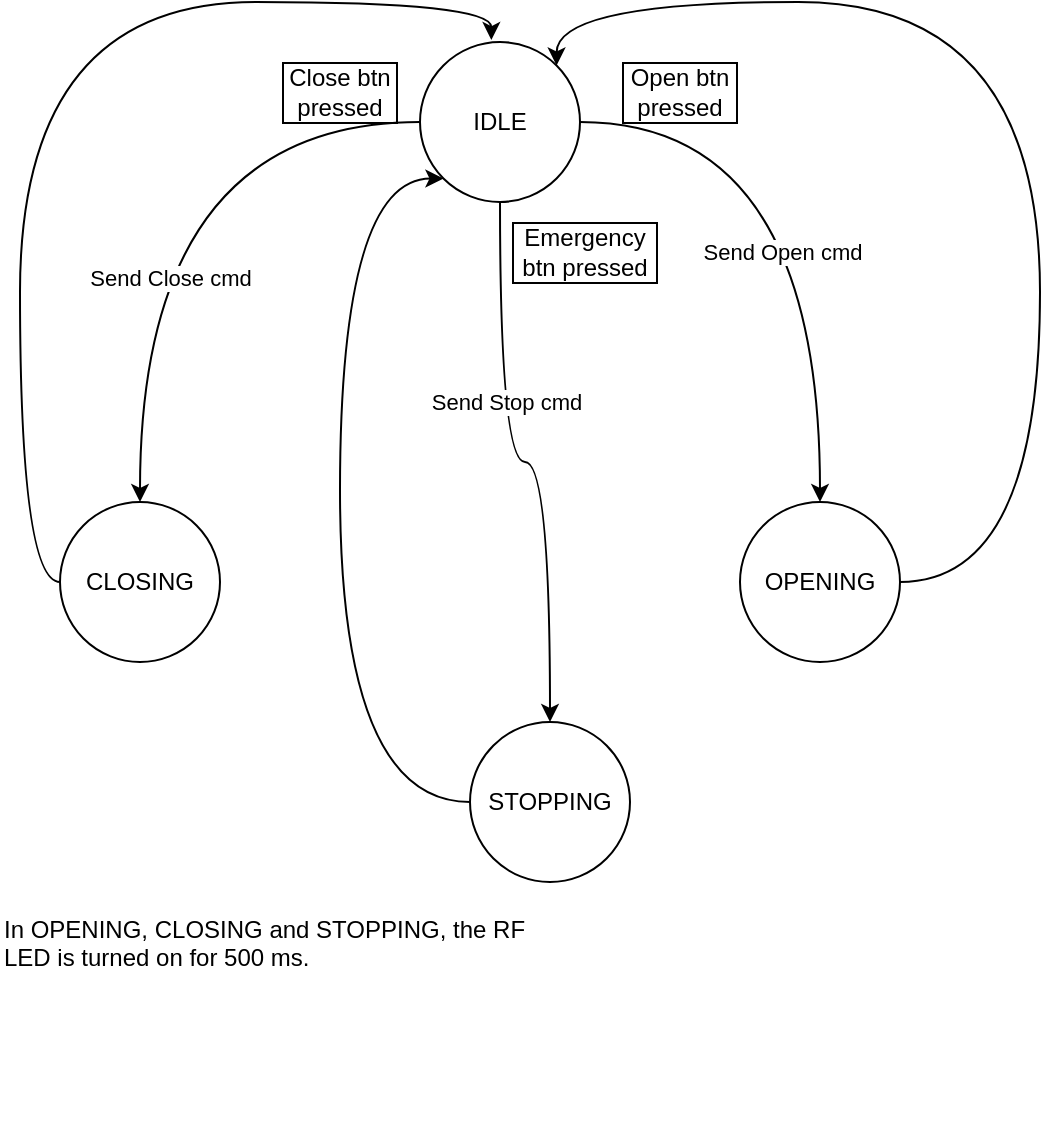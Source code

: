 <mxfile version="20.6.2" type="device"><diagram id="y0mdwXkeUxPRyOCkcBmA" name="Page-1"><mxGraphModel dx="934" dy="580" grid="1" gridSize="10" guides="1" tooltips="1" connect="1" arrows="1" fold="1" page="1" pageScale="1" pageWidth="850" pageHeight="1100" math="0" shadow="0"><root><mxCell id="0"/><mxCell id="1" parent="0"/><mxCell id="mrvpQq7xtBuCmcyidIuL-5" style="edgeStyle=orthogonalEdgeStyle;rounded=0;orthogonalLoop=1;jettySize=auto;html=1;curved=1;" parent="1" source="mrvpQq7xtBuCmcyidIuL-1" target="mrvpQq7xtBuCmcyidIuL-2" edge="1"><mxGeometry relative="1" as="geometry"/></mxCell><mxCell id="mrvpQq7xtBuCmcyidIuL-8" value="Send Open cmd" style="edgeLabel;html=1;align=center;verticalAlign=middle;resizable=0;points=[];" parent="mrvpQq7xtBuCmcyidIuL-5" vertex="1" connectable="0"><mxGeometry x="0.194" y="-19" relative="1" as="geometry"><mxPoint as="offset"/></mxGeometry></mxCell><mxCell id="mrvpQq7xtBuCmcyidIuL-6" style="edgeStyle=orthogonalEdgeStyle;curved=1;rounded=0;orthogonalLoop=1;jettySize=auto;html=1;entryX=0.5;entryY=0;entryDx=0;entryDy=0;" parent="1" source="mrvpQq7xtBuCmcyidIuL-1" target="mrvpQq7xtBuCmcyidIuL-3" edge="1"><mxGeometry relative="1" as="geometry"/></mxCell><mxCell id="mrvpQq7xtBuCmcyidIuL-10" value="&lt;span style=&quot;color: rgba(0, 0, 0, 0); font-family: monospace; font-size: 0px; text-align: start; background-color: rgb(248, 249, 250);&quot;&gt;%3CmxGraphModel%3E%3Croot%3E%3CmxCell%20id%3D%220%22%2F%3E%3CmxCell%20id%3D%221%22%20parent%3D%220%22%2F%3E%3CmxCell%20id%3D%222%22%20value%3D%22Send%20Open%20cmd%26lt%3Bbr%26gt%3BTurn%20green%20LED%20on%22%20style%3D%22edgeLabel%3Bhtml%3D1%3Balign%3Dcenter%3BverticalAlign%3Dmiddle%3Bresizable%3D0%3Bpoints%3D%5B%5D%3B%22%20vertex%3D%221%22%20connectable%3D%220%22%20parent%3D%221%22%3E%3CmxGeometry%20x%3D%22541%22%20y%3D%22265%22%20as%3D%22geometry%22%2F%3E%3C%2FmxCell%3E%3C%2Froot%3E%3C%2FmxGraphModel%3Send&lt;/span&gt;" style="edgeLabel;html=1;align=center;verticalAlign=middle;resizable=0;points=[];" parent="mrvpQq7xtBuCmcyidIuL-6" vertex="1" connectable="0"><mxGeometry x="0.333" y="19" relative="1" as="geometry"><mxPoint as="offset"/></mxGeometry></mxCell><mxCell id="mrvpQq7xtBuCmcyidIuL-11" value="Send Close cmd" style="edgeLabel;html=1;align=center;verticalAlign=middle;resizable=0;points=[];" parent="mrvpQq7xtBuCmcyidIuL-6" vertex="1" connectable="0"><mxGeometry x="0.321" y="15" relative="1" as="geometry"><mxPoint as="offset"/></mxGeometry></mxCell><mxCell id="mrvpQq7xtBuCmcyidIuL-7" style="edgeStyle=orthogonalEdgeStyle;curved=1;rounded=0;orthogonalLoop=1;jettySize=auto;html=1;entryX=0.5;entryY=0;entryDx=0;entryDy=0;" parent="1" source="mrvpQq7xtBuCmcyidIuL-1" target="mrvpQq7xtBuCmcyidIuL-4" edge="1"><mxGeometry relative="1" as="geometry"/></mxCell><mxCell id="mrvpQq7xtBuCmcyidIuL-12" value="Send Stop cmd" style="edgeLabel;html=1;align=center;verticalAlign=middle;resizable=0;points=[];" parent="mrvpQq7xtBuCmcyidIuL-7" vertex="1" connectable="0"><mxGeometry x="-0.297" y="3" relative="1" as="geometry"><mxPoint as="offset"/></mxGeometry></mxCell><mxCell id="mrvpQq7xtBuCmcyidIuL-1" value="IDLE" style="ellipse;whiteSpace=wrap;html=1;aspect=fixed;" parent="1" vertex="1"><mxGeometry x="360" y="160" width="80" height="80" as="geometry"/></mxCell><mxCell id="mrvpQq7xtBuCmcyidIuL-15" style="edgeStyle=orthogonalEdgeStyle;curved=1;rounded=0;orthogonalLoop=1;jettySize=auto;html=1;entryX=1;entryY=0;entryDx=0;entryDy=0;exitX=1;exitY=0.5;exitDx=0;exitDy=0;" parent="1" source="mrvpQq7xtBuCmcyidIuL-2" target="mrvpQq7xtBuCmcyidIuL-1" edge="1"><mxGeometry relative="1" as="geometry"><Array as="points"><mxPoint x="670" y="430"/><mxPoint x="670" y="140"/><mxPoint x="428" y="140"/></Array></mxGeometry></mxCell><mxCell id="mrvpQq7xtBuCmcyidIuL-2" value="OPENING" style="ellipse;whiteSpace=wrap;html=1;aspect=fixed;" parent="1" vertex="1"><mxGeometry x="520" y="390" width="80" height="80" as="geometry"/></mxCell><mxCell id="mrvpQq7xtBuCmcyidIuL-14" style="edgeStyle=orthogonalEdgeStyle;curved=1;rounded=0;orthogonalLoop=1;jettySize=auto;html=1;entryX=0.446;entryY=-0.012;entryDx=0;entryDy=0;entryPerimeter=0;exitX=0;exitY=0.5;exitDx=0;exitDy=0;" parent="1" source="mrvpQq7xtBuCmcyidIuL-3" target="mrvpQq7xtBuCmcyidIuL-1" edge="1"><mxGeometry relative="1" as="geometry"/></mxCell><mxCell id="mrvpQq7xtBuCmcyidIuL-3" value="CLOSING" style="ellipse;whiteSpace=wrap;html=1;aspect=fixed;" parent="1" vertex="1"><mxGeometry x="180" y="390" width="80" height="80" as="geometry"/></mxCell><mxCell id="mrvpQq7xtBuCmcyidIuL-13" style="edgeStyle=orthogonalEdgeStyle;curved=1;rounded=0;orthogonalLoop=1;jettySize=auto;html=1;entryX=0;entryY=1;entryDx=0;entryDy=0;exitX=0;exitY=0.5;exitDx=0;exitDy=0;" parent="1" source="mrvpQq7xtBuCmcyidIuL-4" target="mrvpQq7xtBuCmcyidIuL-1" edge="1"><mxGeometry relative="1" as="geometry"><Array as="points"><mxPoint x="320" y="540"/><mxPoint x="320" y="228"/></Array></mxGeometry></mxCell><mxCell id="mrvpQq7xtBuCmcyidIuL-4" value="STOPPING" style="ellipse;whiteSpace=wrap;html=1;aspect=fixed;" parent="1" vertex="1"><mxGeometry x="385" y="500" width="80" height="80" as="geometry"/></mxCell><mxCell id="mrvpQq7xtBuCmcyidIuL-20" value="Open btn pressed" style="text;html=1;strokeColor=none;fillColor=none;align=center;verticalAlign=middle;whiteSpace=wrap;rounded=0;labelBorderColor=default;" parent="1" vertex="1"><mxGeometry x="460" y="170" width="60" height="30" as="geometry"/></mxCell><mxCell id="mrvpQq7xtBuCmcyidIuL-21" value="Close btn pressed" style="text;html=1;strokeColor=none;fillColor=none;align=center;verticalAlign=middle;whiteSpace=wrap;rounded=0;labelBorderColor=default;" parent="1" vertex="1"><mxGeometry x="290" y="170" width="60" height="30" as="geometry"/></mxCell><mxCell id="mrvpQq7xtBuCmcyidIuL-22" value="Emergency btn pressed" style="text;html=1;strokeColor=none;fillColor=none;align=center;verticalAlign=middle;whiteSpace=wrap;rounded=0;labelBorderColor=default;" parent="1" vertex="1"><mxGeometry x="405" y="250" width="75" height="30" as="geometry"/></mxCell><mxCell id="yGeR0AxvwuxlCMRtT9Rq-1" value="In OPENING, CLOSING and STOPPING, the RF LED is turned on for 500 ms." style="text;html=1;strokeColor=none;fillColor=none;align=left;verticalAlign=top;whiteSpace=wrap;rounded=0;" vertex="1" parent="1"><mxGeometry x="150" y="590" width="280" height="120" as="geometry"/></mxCell></root></mxGraphModel></diagram></mxfile>
